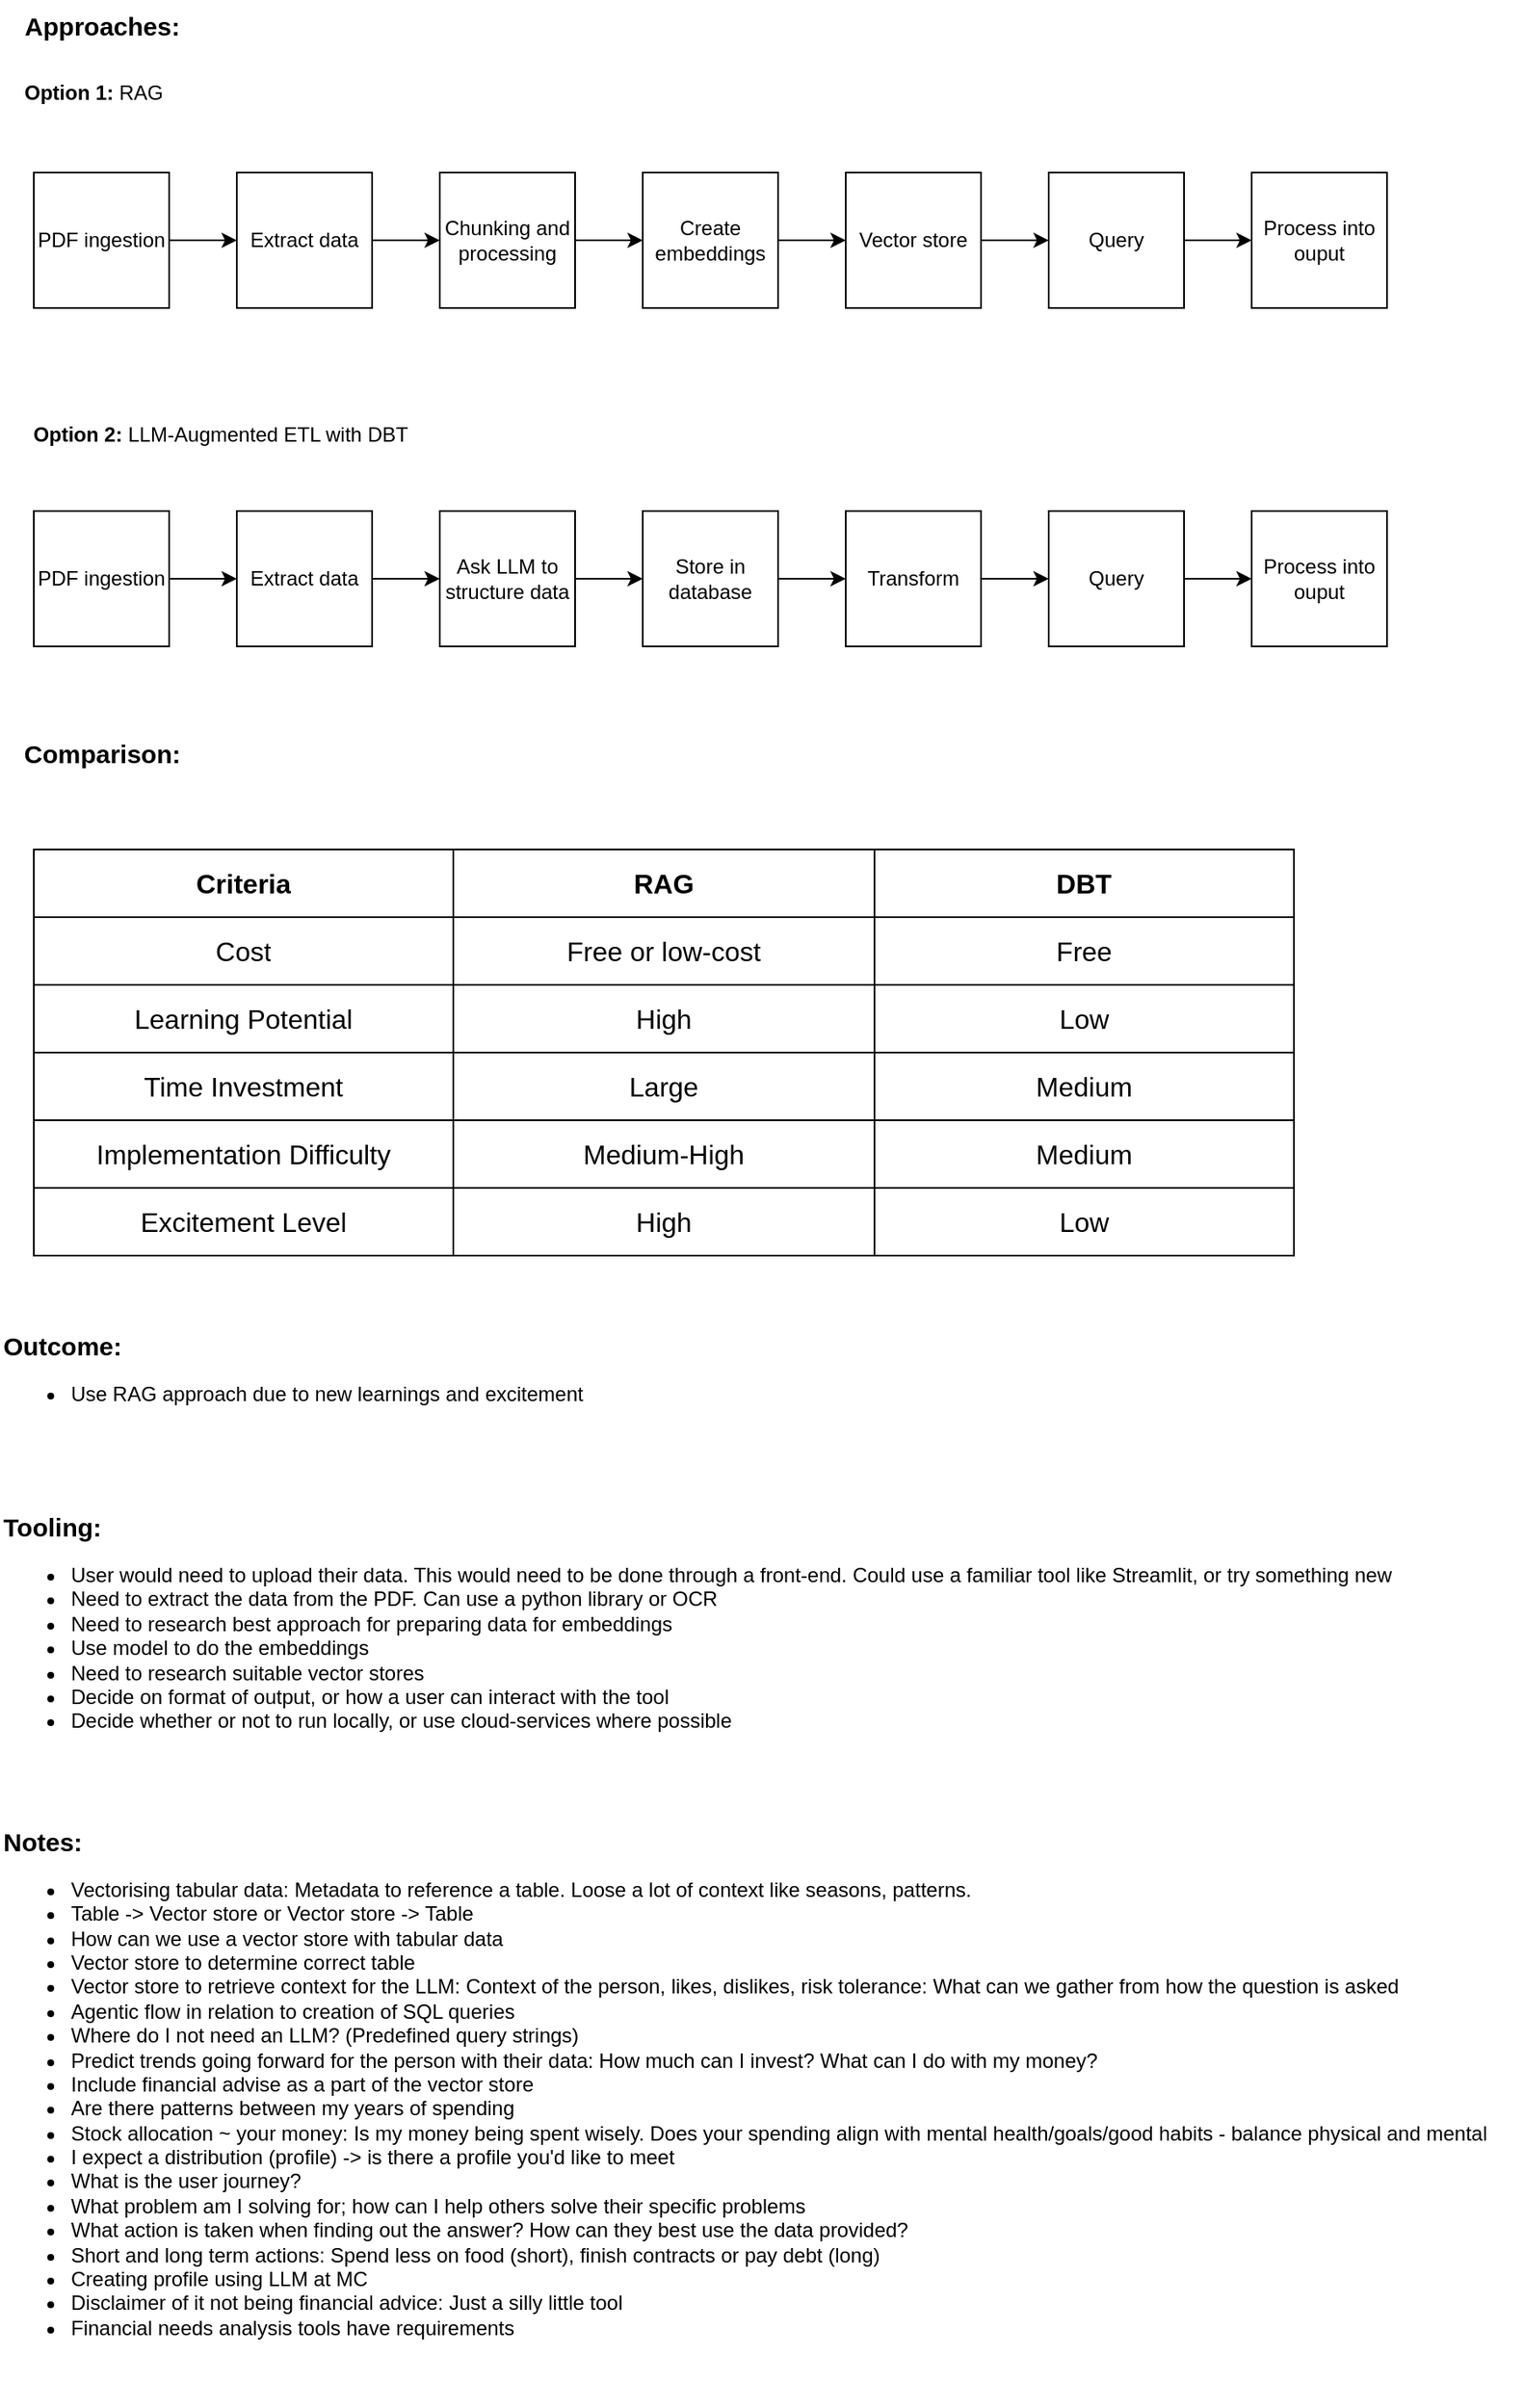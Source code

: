 <mxfile version="27.0.3">
  <diagram name="Page-1" id="FWyPqxEjXuNEc0cRYJci">
    <mxGraphModel dx="2066" dy="1066" grid="1" gridSize="10" guides="1" tooltips="1" connect="1" arrows="1" fold="1" page="1" pageScale="1" pageWidth="850" pageHeight="1100" math="0" shadow="0">
      <root>
        <mxCell id="0" />
        <mxCell id="1" parent="0" />
        <mxCell id="le88KfuYgvfjUTMIwj5V-2" style="edgeStyle=orthogonalEdgeStyle;rounded=0;orthogonalLoop=1;jettySize=auto;html=1;" parent="1" source="le88KfuYgvfjUTMIwj5V-1" target="le88KfuYgvfjUTMIwj5V-3" edge="1">
          <mxGeometry relative="1" as="geometry">
            <mxPoint x="210" y="150" as="targetPoint" />
          </mxGeometry>
        </mxCell>
        <mxCell id="le88KfuYgvfjUTMIwj5V-1" value="PDF ingestion" style="whiteSpace=wrap;html=1;aspect=fixed;" parent="1" vertex="1">
          <mxGeometry x="20" y="110" width="80" height="80" as="geometry" />
        </mxCell>
        <mxCell id="le88KfuYgvfjUTMIwj5V-4" style="edgeStyle=orthogonalEdgeStyle;rounded=0;orthogonalLoop=1;jettySize=auto;html=1;" parent="1" source="le88KfuYgvfjUTMIwj5V-3" target="le88KfuYgvfjUTMIwj5V-5" edge="1">
          <mxGeometry relative="1" as="geometry">
            <mxPoint x="360" y="150" as="targetPoint" />
          </mxGeometry>
        </mxCell>
        <mxCell id="le88KfuYgvfjUTMIwj5V-3" value="Extract data" style="whiteSpace=wrap;html=1;aspect=fixed;" parent="1" vertex="1">
          <mxGeometry x="140" y="110" width="80" height="80" as="geometry" />
        </mxCell>
        <mxCell id="le88KfuYgvfjUTMIwj5V-6" style="edgeStyle=orthogonalEdgeStyle;rounded=0;orthogonalLoop=1;jettySize=auto;html=1;" parent="1" source="le88KfuYgvfjUTMIwj5V-5" target="le88KfuYgvfjUTMIwj5V-7" edge="1">
          <mxGeometry relative="1" as="geometry">
            <mxPoint x="490" y="150" as="targetPoint" />
          </mxGeometry>
        </mxCell>
        <mxCell id="le88KfuYgvfjUTMIwj5V-5" value="Chunking and processing" style="whiteSpace=wrap;html=1;aspect=fixed;" parent="1" vertex="1">
          <mxGeometry x="260" y="110" width="80" height="80" as="geometry" />
        </mxCell>
        <mxCell id="le88KfuYgvfjUTMIwj5V-8" style="edgeStyle=orthogonalEdgeStyle;rounded=0;orthogonalLoop=1;jettySize=auto;html=1;" parent="1" source="le88KfuYgvfjUTMIwj5V-7" target="le88KfuYgvfjUTMIwj5V-9" edge="1">
          <mxGeometry relative="1" as="geometry">
            <mxPoint x="610" y="150" as="targetPoint" />
          </mxGeometry>
        </mxCell>
        <mxCell id="le88KfuYgvfjUTMIwj5V-7" value="Create embeddings" style="whiteSpace=wrap;html=1;aspect=fixed;" parent="1" vertex="1">
          <mxGeometry x="380" y="110" width="80" height="80" as="geometry" />
        </mxCell>
        <mxCell id="le88KfuYgvfjUTMIwj5V-10" style="edgeStyle=orthogonalEdgeStyle;rounded=0;orthogonalLoop=1;jettySize=auto;html=1;" parent="1" source="le88KfuYgvfjUTMIwj5V-9" target="le88KfuYgvfjUTMIwj5V-11" edge="1">
          <mxGeometry relative="1" as="geometry">
            <mxPoint x="730" y="150" as="targetPoint" />
          </mxGeometry>
        </mxCell>
        <mxCell id="le88KfuYgvfjUTMIwj5V-9" value="Vector store" style="whiteSpace=wrap;html=1;aspect=fixed;" parent="1" vertex="1">
          <mxGeometry x="500" y="110" width="80" height="80" as="geometry" />
        </mxCell>
        <mxCell id="le88KfuYgvfjUTMIwj5V-12" style="edgeStyle=orthogonalEdgeStyle;rounded=0;orthogonalLoop=1;jettySize=auto;html=1;" parent="1" source="le88KfuYgvfjUTMIwj5V-11" target="le88KfuYgvfjUTMIwj5V-13" edge="1">
          <mxGeometry relative="1" as="geometry">
            <mxPoint x="860" y="150" as="targetPoint" />
          </mxGeometry>
        </mxCell>
        <mxCell id="le88KfuYgvfjUTMIwj5V-11" value="Query" style="whiteSpace=wrap;html=1;aspect=fixed;" parent="1" vertex="1">
          <mxGeometry x="620" y="110" width="80" height="80" as="geometry" />
        </mxCell>
        <mxCell id="le88KfuYgvfjUTMIwj5V-13" value="Process into ouput" style="whiteSpace=wrap;html=1;aspect=fixed;" parent="1" vertex="1">
          <mxGeometry x="740" y="110" width="80" height="80" as="geometry" />
        </mxCell>
        <mxCell id="93mna4lZ3kdAWibTW48x-6" value="&lt;b&gt;Option 2:&lt;/b&gt; LLM-Augmented ETL with DBT" style="text;html=1;align=center;verticalAlign=middle;resizable=0;points=[];autosize=1;strokeColor=none;fillColor=none;" parent="1" vertex="1">
          <mxGeometry x="10" y="250" width="240" height="30" as="geometry" />
        </mxCell>
        <mxCell id="93mna4lZ3kdAWibTW48x-7" style="edgeStyle=orthogonalEdgeStyle;rounded=0;orthogonalLoop=1;jettySize=auto;html=1;" parent="1" source="93mna4lZ3kdAWibTW48x-8" target="93mna4lZ3kdAWibTW48x-10" edge="1">
          <mxGeometry relative="1" as="geometry">
            <mxPoint x="210" y="350" as="targetPoint" />
          </mxGeometry>
        </mxCell>
        <mxCell id="93mna4lZ3kdAWibTW48x-8" value="PDF ingestion" style="whiteSpace=wrap;html=1;aspect=fixed;" parent="1" vertex="1">
          <mxGeometry x="20" y="310" width="80" height="80" as="geometry" />
        </mxCell>
        <mxCell id="93mna4lZ3kdAWibTW48x-9" style="edgeStyle=orthogonalEdgeStyle;rounded=0;orthogonalLoop=1;jettySize=auto;html=1;" parent="1" source="93mna4lZ3kdAWibTW48x-10" target="93mna4lZ3kdAWibTW48x-12" edge="1">
          <mxGeometry relative="1" as="geometry">
            <mxPoint x="360" y="350" as="targetPoint" />
          </mxGeometry>
        </mxCell>
        <mxCell id="93mna4lZ3kdAWibTW48x-10" value="Extract data" style="whiteSpace=wrap;html=1;aspect=fixed;" parent="1" vertex="1">
          <mxGeometry x="140" y="310" width="80" height="80" as="geometry" />
        </mxCell>
        <mxCell id="93mna4lZ3kdAWibTW48x-11" style="edgeStyle=orthogonalEdgeStyle;rounded=0;orthogonalLoop=1;jettySize=auto;html=1;" parent="1" source="93mna4lZ3kdAWibTW48x-12" target="93mna4lZ3kdAWibTW48x-14" edge="1">
          <mxGeometry relative="1" as="geometry">
            <mxPoint x="490" y="350" as="targetPoint" />
          </mxGeometry>
        </mxCell>
        <mxCell id="93mna4lZ3kdAWibTW48x-12" value="Ask LLM to structure data" style="whiteSpace=wrap;html=1;aspect=fixed;" parent="1" vertex="1">
          <mxGeometry x="260" y="310" width="80" height="80" as="geometry" />
        </mxCell>
        <mxCell id="93mna4lZ3kdAWibTW48x-13" style="edgeStyle=orthogonalEdgeStyle;rounded=0;orthogonalLoop=1;jettySize=auto;html=1;" parent="1" source="93mna4lZ3kdAWibTW48x-14" target="93mna4lZ3kdAWibTW48x-16" edge="1">
          <mxGeometry relative="1" as="geometry">
            <mxPoint x="610" y="350" as="targetPoint" />
          </mxGeometry>
        </mxCell>
        <mxCell id="93mna4lZ3kdAWibTW48x-14" value="Store in database" style="whiteSpace=wrap;html=1;aspect=fixed;" parent="1" vertex="1">
          <mxGeometry x="380" y="310" width="80" height="80" as="geometry" />
        </mxCell>
        <mxCell id="93mna4lZ3kdAWibTW48x-15" style="edgeStyle=orthogonalEdgeStyle;rounded=0;orthogonalLoop=1;jettySize=auto;html=1;" parent="1" source="93mna4lZ3kdAWibTW48x-16" target="93mna4lZ3kdAWibTW48x-18" edge="1">
          <mxGeometry relative="1" as="geometry">
            <mxPoint x="730" y="350" as="targetPoint" />
          </mxGeometry>
        </mxCell>
        <mxCell id="93mna4lZ3kdAWibTW48x-16" value="Transform" style="whiteSpace=wrap;html=1;aspect=fixed;" parent="1" vertex="1">
          <mxGeometry x="500" y="310" width="80" height="80" as="geometry" />
        </mxCell>
        <mxCell id="93mna4lZ3kdAWibTW48x-17" style="edgeStyle=orthogonalEdgeStyle;rounded=0;orthogonalLoop=1;jettySize=auto;html=1;" parent="1" source="93mna4lZ3kdAWibTW48x-18" target="93mna4lZ3kdAWibTW48x-19" edge="1">
          <mxGeometry relative="1" as="geometry">
            <mxPoint x="860" y="350" as="targetPoint" />
          </mxGeometry>
        </mxCell>
        <mxCell id="93mna4lZ3kdAWibTW48x-18" value="Query" style="whiteSpace=wrap;html=1;aspect=fixed;" parent="1" vertex="1">
          <mxGeometry x="620" y="310" width="80" height="80" as="geometry" />
        </mxCell>
        <mxCell id="93mna4lZ3kdAWibTW48x-19" value="Process into ouput" style="whiteSpace=wrap;html=1;aspect=fixed;" parent="1" vertex="1">
          <mxGeometry x="740" y="310" width="80" height="80" as="geometry" />
        </mxCell>
        <mxCell id="93mna4lZ3kdAWibTW48x-24" value="&lt;div&gt;&lt;b&gt;&lt;font style=&quot;font-size: 15px;&quot;&gt;Approaches:&lt;/font&gt;&lt;/b&gt;&lt;/div&gt;" style="text;html=1;align=center;verticalAlign=middle;resizable=0;points=[];autosize=1;strokeColor=none;fillColor=none;" parent="1" vertex="1">
          <mxGeometry y="8" width="120" height="30" as="geometry" />
        </mxCell>
        <mxCell id="93mna4lZ3kdAWibTW48x-32" value="&lt;b&gt;Option 1: &lt;/b&gt;RAG" style="text;html=1;align=center;verticalAlign=middle;resizable=0;points=[];autosize=1;strokeColor=none;fillColor=none;" parent="1" vertex="1">
          <mxGeometry y="48" width="110" height="30" as="geometry" />
        </mxCell>
        <mxCell id="93mna4lZ3kdAWibTW48x-33" value="" style="shape=table;startSize=0;container=1;collapsible=0;childLayout=tableLayout;fontSize=16;" parent="1" vertex="1">
          <mxGeometry x="20" y="510" width="745" height="120" as="geometry" />
        </mxCell>
        <mxCell id="93mna4lZ3kdAWibTW48x-34" value="" style="shape=tableRow;horizontal=0;startSize=0;swimlaneHead=0;swimlaneBody=0;strokeColor=inherit;top=0;left=0;bottom=0;right=0;collapsible=0;dropTarget=0;fillColor=none;points=[[0,0.5],[1,0.5]];portConstraint=eastwest;fontSize=16;" parent="93mna4lZ3kdAWibTW48x-33" vertex="1">
          <mxGeometry width="745" height="40" as="geometry" />
        </mxCell>
        <mxCell id="93mna4lZ3kdAWibTW48x-35" value="&lt;b&gt;Criteria&lt;/b&gt;" style="shape=partialRectangle;html=1;whiteSpace=wrap;connectable=0;strokeColor=inherit;overflow=hidden;fillColor=none;top=0;left=0;bottom=0;right=0;pointerEvents=1;fontSize=16;" parent="93mna4lZ3kdAWibTW48x-34" vertex="1">
          <mxGeometry width="248" height="40" as="geometry">
            <mxRectangle width="248" height="40" as="alternateBounds" />
          </mxGeometry>
        </mxCell>
        <mxCell id="93mna4lZ3kdAWibTW48x-36" value="&lt;b&gt;RAG&lt;/b&gt;" style="shape=partialRectangle;html=1;whiteSpace=wrap;connectable=0;strokeColor=inherit;overflow=hidden;fillColor=none;top=0;left=0;bottom=0;right=0;pointerEvents=1;fontSize=16;" parent="93mna4lZ3kdAWibTW48x-34" vertex="1">
          <mxGeometry x="248" width="249" height="40" as="geometry">
            <mxRectangle width="249" height="40" as="alternateBounds" />
          </mxGeometry>
        </mxCell>
        <mxCell id="93mna4lZ3kdAWibTW48x-37" value="&lt;b&gt;DBT&lt;/b&gt;" style="shape=partialRectangle;html=1;whiteSpace=wrap;connectable=0;strokeColor=inherit;overflow=hidden;fillColor=none;top=0;left=0;bottom=0;right=0;pointerEvents=1;fontSize=16;" parent="93mna4lZ3kdAWibTW48x-34" vertex="1">
          <mxGeometry x="497" width="248" height="40" as="geometry">
            <mxRectangle width="248" height="40" as="alternateBounds" />
          </mxGeometry>
        </mxCell>
        <mxCell id="93mna4lZ3kdAWibTW48x-38" value="" style="shape=tableRow;horizontal=0;startSize=0;swimlaneHead=0;swimlaneBody=0;strokeColor=inherit;top=0;left=0;bottom=0;right=0;collapsible=0;dropTarget=0;fillColor=none;points=[[0,0.5],[1,0.5]];portConstraint=eastwest;fontSize=16;" parent="93mna4lZ3kdAWibTW48x-33" vertex="1">
          <mxGeometry y="40" width="745" height="40" as="geometry" />
        </mxCell>
        <mxCell id="93mna4lZ3kdAWibTW48x-39" value="Cost" style="shape=partialRectangle;html=1;whiteSpace=wrap;connectable=0;strokeColor=inherit;overflow=hidden;fillColor=none;top=0;left=0;bottom=0;right=0;pointerEvents=1;fontSize=16;" parent="93mna4lZ3kdAWibTW48x-38" vertex="1">
          <mxGeometry width="248" height="40" as="geometry">
            <mxRectangle width="248" height="40" as="alternateBounds" />
          </mxGeometry>
        </mxCell>
        <mxCell id="93mna4lZ3kdAWibTW48x-40" value="Free or low-cost" style="shape=partialRectangle;html=1;whiteSpace=wrap;connectable=0;strokeColor=inherit;overflow=hidden;fillColor=none;top=0;left=0;bottom=0;right=0;pointerEvents=1;fontSize=16;" parent="93mna4lZ3kdAWibTW48x-38" vertex="1">
          <mxGeometry x="248" width="249" height="40" as="geometry">
            <mxRectangle width="249" height="40" as="alternateBounds" />
          </mxGeometry>
        </mxCell>
        <mxCell id="93mna4lZ3kdAWibTW48x-41" value="Free" style="shape=partialRectangle;html=1;whiteSpace=wrap;connectable=0;strokeColor=inherit;overflow=hidden;fillColor=none;top=0;left=0;bottom=0;right=0;pointerEvents=1;fontSize=16;" parent="93mna4lZ3kdAWibTW48x-38" vertex="1">
          <mxGeometry x="497" width="248" height="40" as="geometry">
            <mxRectangle width="248" height="40" as="alternateBounds" />
          </mxGeometry>
        </mxCell>
        <mxCell id="93mna4lZ3kdAWibTW48x-42" value="" style="shape=tableRow;horizontal=0;startSize=0;swimlaneHead=0;swimlaneBody=0;strokeColor=inherit;top=0;left=0;bottom=0;right=0;collapsible=0;dropTarget=0;fillColor=none;points=[[0,0.5],[1,0.5]];portConstraint=eastwest;fontSize=16;" parent="93mna4lZ3kdAWibTW48x-33" vertex="1">
          <mxGeometry y="80" width="745" height="40" as="geometry" />
        </mxCell>
        <mxCell id="93mna4lZ3kdAWibTW48x-43" value="Learning Potential" style="shape=partialRectangle;html=1;whiteSpace=wrap;connectable=0;strokeColor=inherit;overflow=hidden;fillColor=none;top=0;left=0;bottom=0;right=0;pointerEvents=1;fontSize=16;" parent="93mna4lZ3kdAWibTW48x-42" vertex="1">
          <mxGeometry width="248" height="40" as="geometry">
            <mxRectangle width="248" height="40" as="alternateBounds" />
          </mxGeometry>
        </mxCell>
        <mxCell id="93mna4lZ3kdAWibTW48x-44" value="High" style="shape=partialRectangle;html=1;whiteSpace=wrap;connectable=0;strokeColor=inherit;overflow=hidden;fillColor=none;top=0;left=0;bottom=0;right=0;pointerEvents=1;fontSize=16;" parent="93mna4lZ3kdAWibTW48x-42" vertex="1">
          <mxGeometry x="248" width="249" height="40" as="geometry">
            <mxRectangle width="249" height="40" as="alternateBounds" />
          </mxGeometry>
        </mxCell>
        <mxCell id="93mna4lZ3kdAWibTW48x-45" value="Low" style="shape=partialRectangle;html=1;whiteSpace=wrap;connectable=0;strokeColor=inherit;overflow=hidden;fillColor=none;top=0;left=0;bottom=0;right=0;pointerEvents=1;fontSize=16;" parent="93mna4lZ3kdAWibTW48x-42" vertex="1">
          <mxGeometry x="497" width="248" height="40" as="geometry">
            <mxRectangle width="248" height="40" as="alternateBounds" />
          </mxGeometry>
        </mxCell>
        <mxCell id="93mna4lZ3kdAWibTW48x-47" value="&lt;font style=&quot;font-size: 15px;&quot;&gt;&lt;b&gt;&lt;font&gt;Comparison:&lt;/font&gt;&lt;/b&gt;&lt;/font&gt;" style="text;html=1;align=center;verticalAlign=middle;resizable=0;points=[];autosize=1;strokeColor=none;fillColor=none;" parent="1" vertex="1">
          <mxGeometry y="438" width="120" height="30" as="geometry" />
        </mxCell>
        <mxCell id="93mna4lZ3kdAWibTW48x-48" value="" style="shape=table;startSize=0;container=1;collapsible=0;childLayout=tableLayout;fontSize=16;" parent="1" vertex="1">
          <mxGeometry x="20" y="630" width="745" height="120" as="geometry" />
        </mxCell>
        <mxCell id="93mna4lZ3kdAWibTW48x-49" value="" style="shape=tableRow;horizontal=0;startSize=0;swimlaneHead=0;swimlaneBody=0;strokeColor=inherit;top=0;left=0;bottom=0;right=0;collapsible=0;dropTarget=0;fillColor=none;points=[[0,0.5],[1,0.5]];portConstraint=eastwest;fontSize=16;" parent="93mna4lZ3kdAWibTW48x-48" vertex="1">
          <mxGeometry width="745" height="40" as="geometry" />
        </mxCell>
        <mxCell id="93mna4lZ3kdAWibTW48x-50" value="Time Investment" style="shape=partialRectangle;html=1;whiteSpace=wrap;connectable=0;strokeColor=inherit;overflow=hidden;fillColor=none;top=0;left=0;bottom=0;right=0;pointerEvents=1;fontSize=16;" parent="93mna4lZ3kdAWibTW48x-49" vertex="1">
          <mxGeometry width="248" height="40" as="geometry">
            <mxRectangle width="248" height="40" as="alternateBounds" />
          </mxGeometry>
        </mxCell>
        <mxCell id="93mna4lZ3kdAWibTW48x-51" value="Large" style="shape=partialRectangle;html=1;whiteSpace=wrap;connectable=0;strokeColor=inherit;overflow=hidden;fillColor=none;top=0;left=0;bottom=0;right=0;pointerEvents=1;fontSize=16;" parent="93mna4lZ3kdAWibTW48x-49" vertex="1">
          <mxGeometry x="248" width="249" height="40" as="geometry">
            <mxRectangle width="249" height="40" as="alternateBounds" />
          </mxGeometry>
        </mxCell>
        <mxCell id="93mna4lZ3kdAWibTW48x-52" value="Medium" style="shape=partialRectangle;html=1;whiteSpace=wrap;connectable=0;strokeColor=inherit;overflow=hidden;fillColor=none;top=0;left=0;bottom=0;right=0;pointerEvents=1;fontSize=16;" parent="93mna4lZ3kdAWibTW48x-49" vertex="1">
          <mxGeometry x="497" width="248" height="40" as="geometry">
            <mxRectangle width="248" height="40" as="alternateBounds" />
          </mxGeometry>
        </mxCell>
        <mxCell id="93mna4lZ3kdAWibTW48x-53" value="" style="shape=tableRow;horizontal=0;startSize=0;swimlaneHead=0;swimlaneBody=0;strokeColor=inherit;top=0;left=0;bottom=0;right=0;collapsible=0;dropTarget=0;fillColor=none;points=[[0,0.5],[1,0.5]];portConstraint=eastwest;fontSize=16;" parent="93mna4lZ3kdAWibTW48x-48" vertex="1">
          <mxGeometry y="40" width="745" height="40" as="geometry" />
        </mxCell>
        <mxCell id="93mna4lZ3kdAWibTW48x-54" value="Implementation Difficulty" style="shape=partialRectangle;html=1;whiteSpace=wrap;connectable=0;strokeColor=inherit;overflow=hidden;fillColor=none;top=0;left=0;bottom=0;right=0;pointerEvents=1;fontSize=16;" parent="93mna4lZ3kdAWibTW48x-53" vertex="1">
          <mxGeometry width="248" height="40" as="geometry">
            <mxRectangle width="248" height="40" as="alternateBounds" />
          </mxGeometry>
        </mxCell>
        <mxCell id="93mna4lZ3kdAWibTW48x-55" value="Medium-High" style="shape=partialRectangle;html=1;whiteSpace=wrap;connectable=0;strokeColor=inherit;overflow=hidden;fillColor=none;top=0;left=0;bottom=0;right=0;pointerEvents=1;fontSize=16;" parent="93mna4lZ3kdAWibTW48x-53" vertex="1">
          <mxGeometry x="248" width="249" height="40" as="geometry">
            <mxRectangle width="249" height="40" as="alternateBounds" />
          </mxGeometry>
        </mxCell>
        <mxCell id="93mna4lZ3kdAWibTW48x-56" value="Medium" style="shape=partialRectangle;html=1;whiteSpace=wrap;connectable=0;strokeColor=inherit;overflow=hidden;fillColor=none;top=0;left=0;bottom=0;right=0;pointerEvents=1;fontSize=16;" parent="93mna4lZ3kdAWibTW48x-53" vertex="1">
          <mxGeometry x="497" width="248" height="40" as="geometry">
            <mxRectangle width="248" height="40" as="alternateBounds" />
          </mxGeometry>
        </mxCell>
        <mxCell id="93mna4lZ3kdAWibTW48x-57" value="" style="shape=tableRow;horizontal=0;startSize=0;swimlaneHead=0;swimlaneBody=0;strokeColor=inherit;top=0;left=0;bottom=0;right=0;collapsible=0;dropTarget=0;fillColor=none;points=[[0,0.5],[1,0.5]];portConstraint=eastwest;fontSize=16;" parent="93mna4lZ3kdAWibTW48x-48" vertex="1">
          <mxGeometry y="80" width="745" height="40" as="geometry" />
        </mxCell>
        <mxCell id="93mna4lZ3kdAWibTW48x-58" value="Excitement Level" style="shape=partialRectangle;html=1;whiteSpace=wrap;connectable=0;strokeColor=inherit;overflow=hidden;fillColor=none;top=0;left=0;bottom=0;right=0;pointerEvents=1;fontSize=16;" parent="93mna4lZ3kdAWibTW48x-57" vertex="1">
          <mxGeometry width="248" height="40" as="geometry">
            <mxRectangle width="248" height="40" as="alternateBounds" />
          </mxGeometry>
        </mxCell>
        <mxCell id="93mna4lZ3kdAWibTW48x-59" value="High" style="shape=partialRectangle;html=1;whiteSpace=wrap;connectable=0;strokeColor=inherit;overflow=hidden;fillColor=none;top=0;left=0;bottom=0;right=0;pointerEvents=1;fontSize=16;" parent="93mna4lZ3kdAWibTW48x-57" vertex="1">
          <mxGeometry x="248" width="249" height="40" as="geometry">
            <mxRectangle width="249" height="40" as="alternateBounds" />
          </mxGeometry>
        </mxCell>
        <mxCell id="93mna4lZ3kdAWibTW48x-60" value="Low" style="shape=partialRectangle;html=1;whiteSpace=wrap;connectable=0;strokeColor=inherit;overflow=hidden;fillColor=none;top=0;left=0;bottom=0;right=0;pointerEvents=1;fontSize=16;" parent="93mna4lZ3kdAWibTW48x-57" vertex="1">
          <mxGeometry x="497" width="248" height="40" as="geometry">
            <mxRectangle width="248" height="40" as="alternateBounds" />
          </mxGeometry>
        </mxCell>
        <mxCell id="93mna4lZ3kdAWibTW48x-61" value="&lt;div align=&quot;left&quot;&gt;&lt;b&gt;&lt;font style=&quot;font-size: 15px;&quot;&gt;Outcome: &lt;/font&gt;&lt;br&gt;&lt;/b&gt;&lt;/div&gt;&lt;div align=&quot;left&quot;&gt;&lt;ul&gt;&lt;li&gt;&lt;font&gt;Use RAG approach due to new learnings and excitement&lt;/font&gt;&lt;/li&gt;&lt;/ul&gt;&lt;/div&gt;" style="text;html=1;align=left;verticalAlign=middle;resizable=0;points=[];autosize=1;strokeColor=none;fillColor=none;" parent="1" vertex="1">
          <mxGeometry y="788" width="360" height="70" as="geometry" />
        </mxCell>
        <mxCell id="93mna4lZ3kdAWibTW48x-62" value="&lt;div align=&quot;left&quot;&gt;&lt;b&gt;&lt;font style=&quot;font-size: 15px;&quot;&gt;Tooling:&lt;/font&gt;&lt;/b&gt;&lt;br&gt;&lt;ul&gt;&lt;li&gt;User would need to upload their data. This would need to be done through a front-end. Could use a familiar tool like Streamlit, or try something new&lt;/li&gt;&lt;li&gt;Need to extract the data from the PDF. Can use a python library or OCR&lt;/li&gt;&lt;li&gt;Need to research best approach for preparing data for embeddings&lt;/li&gt;&lt;li&gt;Use model to do the embeddings&lt;/li&gt;&lt;li&gt;Need to research suitable vector stores&lt;/li&gt;&lt;li&gt;Decide on format of output, or how a user can interact with the tool&lt;/li&gt;&lt;li&gt;Decide whether or not to run locally, or use cloud-services where possible&lt;/li&gt;&lt;/ul&gt;&lt;/div&gt;&lt;div align=&quot;left&quot;&gt;&lt;br&gt;&lt;/div&gt;" style="text;html=1;align=left;verticalAlign=middle;resizable=0;points=[];autosize=1;strokeColor=none;fillColor=none;" parent="1" vertex="1">
          <mxGeometry y="890" width="840" height="180" as="geometry" />
        </mxCell>
        <mxCell id="uvxar91uTMjzyahuhUPR-1" value="&lt;div align=&quot;left&quot;&gt;&lt;font style=&quot;font-size: 15px;&quot;&gt;&lt;b&gt;Notes:&lt;/b&gt;&lt;/font&gt;&lt;br&gt;&lt;ul&gt;&lt;li&gt;Vectorising tabular data: Metadata to reference a table. Loose a lot of context like seasons, patterns.&lt;/li&gt;&lt;li&gt;Table -&amp;gt; Vector store or Vector store -&amp;gt; Table&lt;/li&gt;&lt;li&gt;How can we use a vector store with tabular data&lt;/li&gt;&lt;li&gt;Vector store to determine correct table &lt;br&gt;&lt;/li&gt;&lt;li&gt;Vector store to retrieve context for the LLM: Context of the person, likes, dislikes, risk tolerance: What can we gather from how the question is asked&lt;/li&gt;&lt;li&gt;Agentic flow in relation to creation of SQL queries&lt;/li&gt;&lt;li&gt;Where do I not need an LLM? (Predefined query strings)&lt;/li&gt;&lt;li&gt;Predict trends going forward for the person with their data: How much can I invest? What can I do with my money?&lt;/li&gt;&lt;li&gt;Include financial advise as a part of the vector store&lt;/li&gt;&lt;li&gt;Are there patterns between my years of spending&lt;/li&gt;&lt;li&gt;Stock allocation ~ your money: Is my money being spent wisely. Does your spending align with mental health/goals/good habits - balance physical and mental&lt;/li&gt;&lt;li&gt;I expect a distribution (profile) -&amp;gt; is there a profile you&#39;d like to meet&lt;/li&gt;&lt;li&gt;What is the user journey?&lt;/li&gt;&lt;li&gt;What problem am I solving for; how can I help others solve their specific problems&lt;/li&gt;&lt;li&gt;What action is taken when finding out the answer? How can they best use the data provided?&lt;/li&gt;&lt;li&gt;Short and long term actions: Spend less on food (short), finish contracts or pay debt (long)&lt;/li&gt;&lt;li&gt;Creating profile using LLM at MC&lt;/li&gt;&lt;li&gt;Disclaimer of it not being financial advice: Just a silly little tool&lt;/li&gt;&lt;li&gt;Financial needs analysis tools have requirements&lt;/li&gt;&lt;/ul&gt;&lt;/div&gt;" style="text;html=1;align=left;verticalAlign=middle;resizable=0;points=[];autosize=1;strokeColor=none;fillColor=none;" vertex="1" parent="1">
          <mxGeometry y="1060" width="900" height="370" as="geometry" />
        </mxCell>
      </root>
    </mxGraphModel>
  </diagram>
</mxfile>
